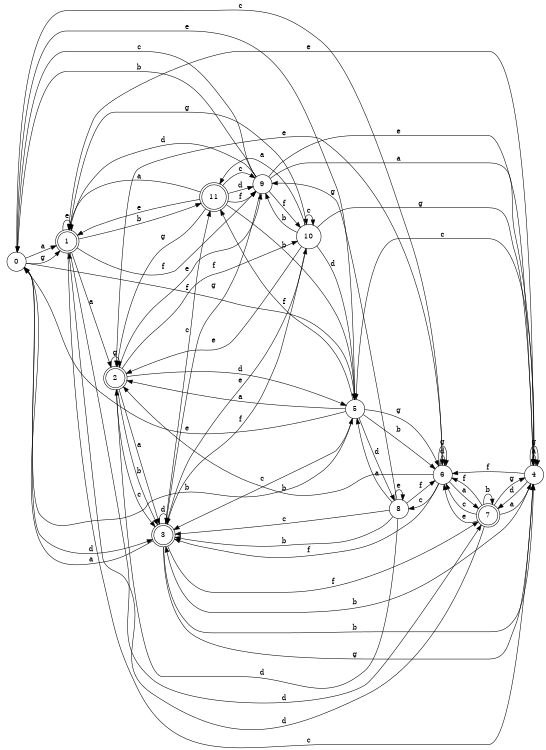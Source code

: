 digraph n10_8 {
__start0 [label="" shape="none"];

rankdir=LR;
size="8,5";

s0 [style="filled", color="black", fillcolor="white" shape="circle", label="0"];
s1 [style="rounded,filled", color="black", fillcolor="white" shape="doublecircle", label="1"];
s2 [style="rounded,filled", color="black", fillcolor="white" shape="doublecircle", label="2"];
s3 [style="rounded,filled", color="black", fillcolor="white" shape="doublecircle", label="3"];
s4 [style="filled", color="black", fillcolor="white" shape="circle", label="4"];
s5 [style="filled", color="black", fillcolor="white" shape="circle", label="5"];
s6 [style="filled", color="black", fillcolor="white" shape="circle", label="6"];
s7 [style="rounded,filled", color="black", fillcolor="white" shape="doublecircle", label="7"];
s8 [style="filled", color="black", fillcolor="white" shape="circle", label="8"];
s9 [style="filled", color="black", fillcolor="white" shape="circle", label="9"];
s10 [style="filled", color="black", fillcolor="white" shape="circle", label="10"];
s11 [style="rounded,filled", color="black", fillcolor="white" shape="doublecircle", label="11"];
s0 -> s1 [label="a"];
s0 -> s5 [label="b"];
s0 -> s6 [label="c"];
s0 -> s3 [label="d"];
s0 -> s5 [label="e"];
s0 -> s5 [label="f"];
s0 -> s1 [label="g"];
s1 -> s2 [label="a"];
s1 -> s11 [label="b"];
s1 -> s4 [label="c"];
s1 -> s7 [label="d"];
s1 -> s1 [label="e"];
s1 -> s9 [label="f"];
s1 -> s10 [label="g"];
s2 -> s3 [label="a"];
s2 -> s3 [label="b"];
s2 -> s3 [label="c"];
s2 -> s5 [label="d"];
s2 -> s9 [label="e"];
s2 -> s10 [label="f"];
s2 -> s2 [label="g"];
s3 -> s0 [label="a"];
s3 -> s4 [label="b"];
s3 -> s11 [label="c"];
s3 -> s3 [label="d"];
s3 -> s10 [label="e"];
s3 -> s7 [label="f"];
s3 -> s4 [label="g"];
s4 -> s4 [label="a"];
s4 -> s3 [label="b"];
s4 -> s5 [label="c"];
s4 -> s7 [label="d"];
s4 -> s1 [label="e"];
s4 -> s6 [label="f"];
s4 -> s4 [label="g"];
s5 -> s2 [label="a"];
s5 -> s6 [label="b"];
s5 -> s3 [label="c"];
s5 -> s8 [label="d"];
s5 -> s0 [label="e"];
s5 -> s11 [label="f"];
s5 -> s6 [label="g"];
s6 -> s7 [label="a"];
s6 -> s2 [label="b"];
s6 -> s8 [label="c"];
s6 -> s6 [label="d"];
s6 -> s2 [label="e"];
s6 -> s3 [label="f"];
s6 -> s6 [label="g"];
s7 -> s4 [label="a"];
s7 -> s7 [label="b"];
s7 -> s6 [label="c"];
s7 -> s1 [label="d"];
s7 -> s6 [label="e"];
s7 -> s6 [label="f"];
s7 -> s4 [label="g"];
s8 -> s5 [label="a"];
s8 -> s3 [label="b"];
s8 -> s3 [label="c"];
s8 -> s2 [label="d"];
s8 -> s8 [label="e"];
s8 -> s6 [label="f"];
s8 -> s9 [label="g"];
s9 -> s4 [label="a"];
s9 -> s0 [label="b"];
s9 -> s0 [label="c"];
s9 -> s1 [label="d"];
s9 -> s4 [label="e"];
s9 -> s10 [label="f"];
s9 -> s3 [label="g"];
s10 -> s11 [label="a"];
s10 -> s9 [label="b"];
s10 -> s10 [label="c"];
s10 -> s5 [label="d"];
s10 -> s2 [label="e"];
s10 -> s3 [label="f"];
s10 -> s4 [label="g"];
s11 -> s1 [label="a"];
s11 -> s5 [label="b"];
s11 -> s9 [label="c"];
s11 -> s9 [label="d"];
s11 -> s1 [label="e"];
s11 -> s9 [label="f"];
s11 -> s2 [label="g"];

}